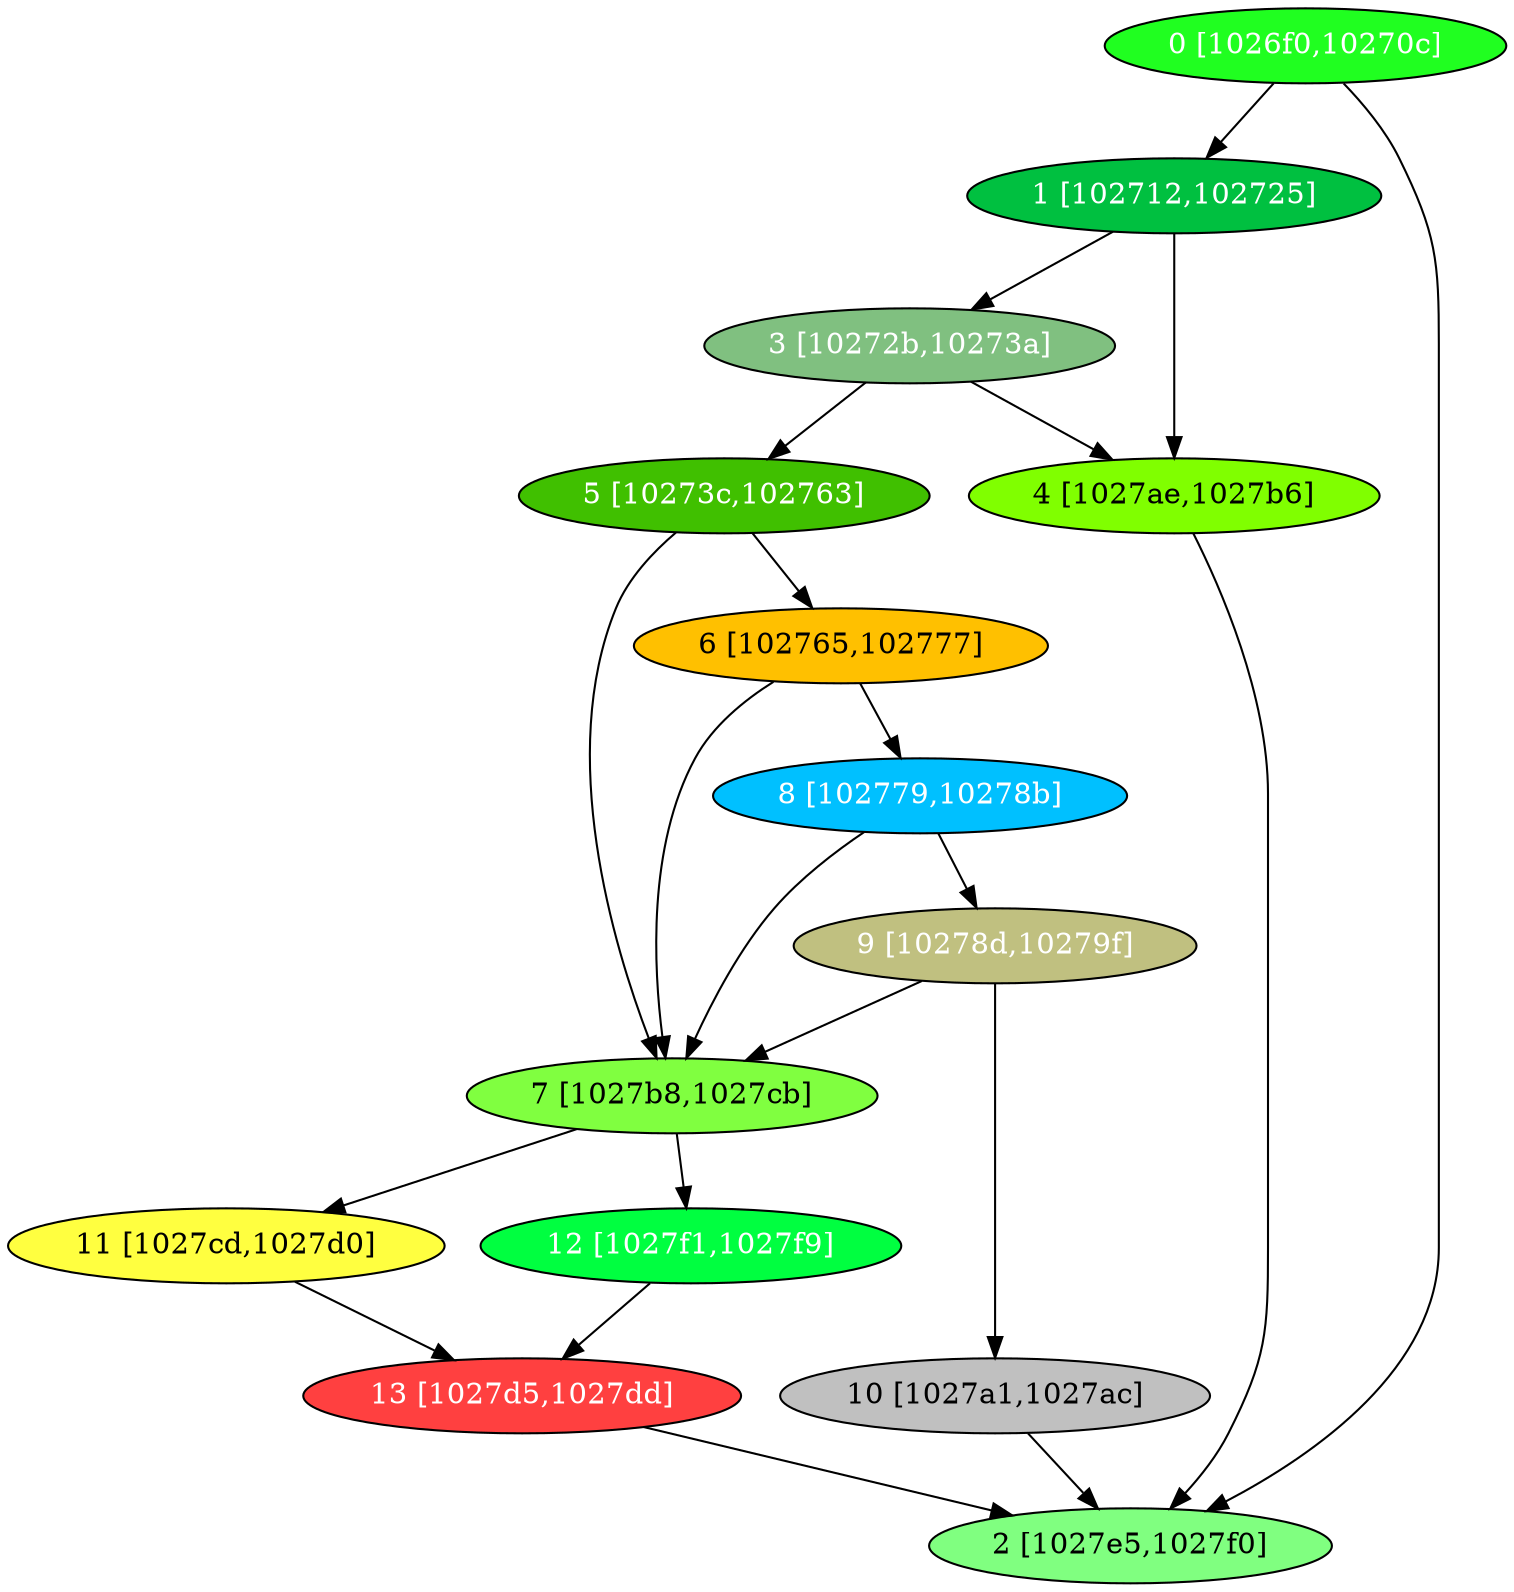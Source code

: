 diGraph libnss3{
	libnss3_0  [style=filled fillcolor="#20FF20" fontcolor="#ffffff" shape=oval label="0 [1026f0,10270c]"]
	libnss3_1  [style=filled fillcolor="#00C040" fontcolor="#ffffff" shape=oval label="1 [102712,102725]"]
	libnss3_2  [style=filled fillcolor="#80FF80" fontcolor="#000000" shape=oval label="2 [1027e5,1027f0]"]
	libnss3_3  [style=filled fillcolor="#80C080" fontcolor="#ffffff" shape=oval label="3 [10272b,10273a]"]
	libnss3_4  [style=filled fillcolor="#80FF00" fontcolor="#000000" shape=oval label="4 [1027ae,1027b6]"]
	libnss3_5  [style=filled fillcolor="#40C000" fontcolor="#ffffff" shape=oval label="5 [10273c,102763]"]
	libnss3_6  [style=filled fillcolor="#FFC000" fontcolor="#000000" shape=oval label="6 [102765,102777]"]
	libnss3_7  [style=filled fillcolor="#80FF40" fontcolor="#000000" shape=oval label="7 [1027b8,1027cb]"]
	libnss3_8  [style=filled fillcolor="#00C0FF" fontcolor="#ffffff" shape=oval label="8 [102779,10278b]"]
	libnss3_9  [style=filled fillcolor="#C0C080" fontcolor="#ffffff" shape=oval label="9 [10278d,10279f]"]
	libnss3_a  [style=filled fillcolor="#C0C0C0" fontcolor="#000000" shape=oval label="10 [1027a1,1027ac]"]
	libnss3_b  [style=filled fillcolor="#FFFF40" fontcolor="#000000" shape=oval label="11 [1027cd,1027d0]"]
	libnss3_c  [style=filled fillcolor="#00FF40" fontcolor="#ffffff" shape=oval label="12 [1027f1,1027f9]"]
	libnss3_d  [style=filled fillcolor="#FF4040" fontcolor="#ffffff" shape=oval label="13 [1027d5,1027dd]"]

	libnss3_0 -> libnss3_1
	libnss3_0 -> libnss3_2
	libnss3_1 -> libnss3_3
	libnss3_1 -> libnss3_4
	libnss3_3 -> libnss3_4
	libnss3_3 -> libnss3_5
	libnss3_4 -> libnss3_2
	libnss3_5 -> libnss3_6
	libnss3_5 -> libnss3_7
	libnss3_6 -> libnss3_7
	libnss3_6 -> libnss3_8
	libnss3_7 -> libnss3_b
	libnss3_7 -> libnss3_c
	libnss3_8 -> libnss3_7
	libnss3_8 -> libnss3_9
	libnss3_9 -> libnss3_7
	libnss3_9 -> libnss3_a
	libnss3_a -> libnss3_2
	libnss3_b -> libnss3_d
	libnss3_c -> libnss3_d
	libnss3_d -> libnss3_2
}